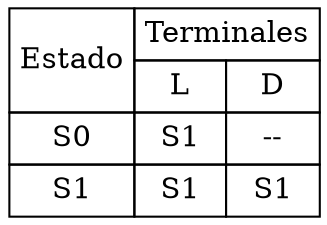 digraph tablatransiciones {
abc [shape=none, margin=0, label=<
<TABLE BORDER="0" CELLBORDER="1" CELLSPACING="0" CELLPADDING="4">
<TR>
<TD ROWSPAN="2">Estado</TD>
<TD COLSPAN="2">Terminales</TD>
</TR>
<TR>
<TD>L</TD><TD>D</TD></TR>
<TR>
<TD>S0</TD><TD>S1</TD><TD>--</TD></TR>
<TR>
<TD>S1</TD><TD>S1</TD><TD>S1</TD></TR>
</TABLE>>];
}